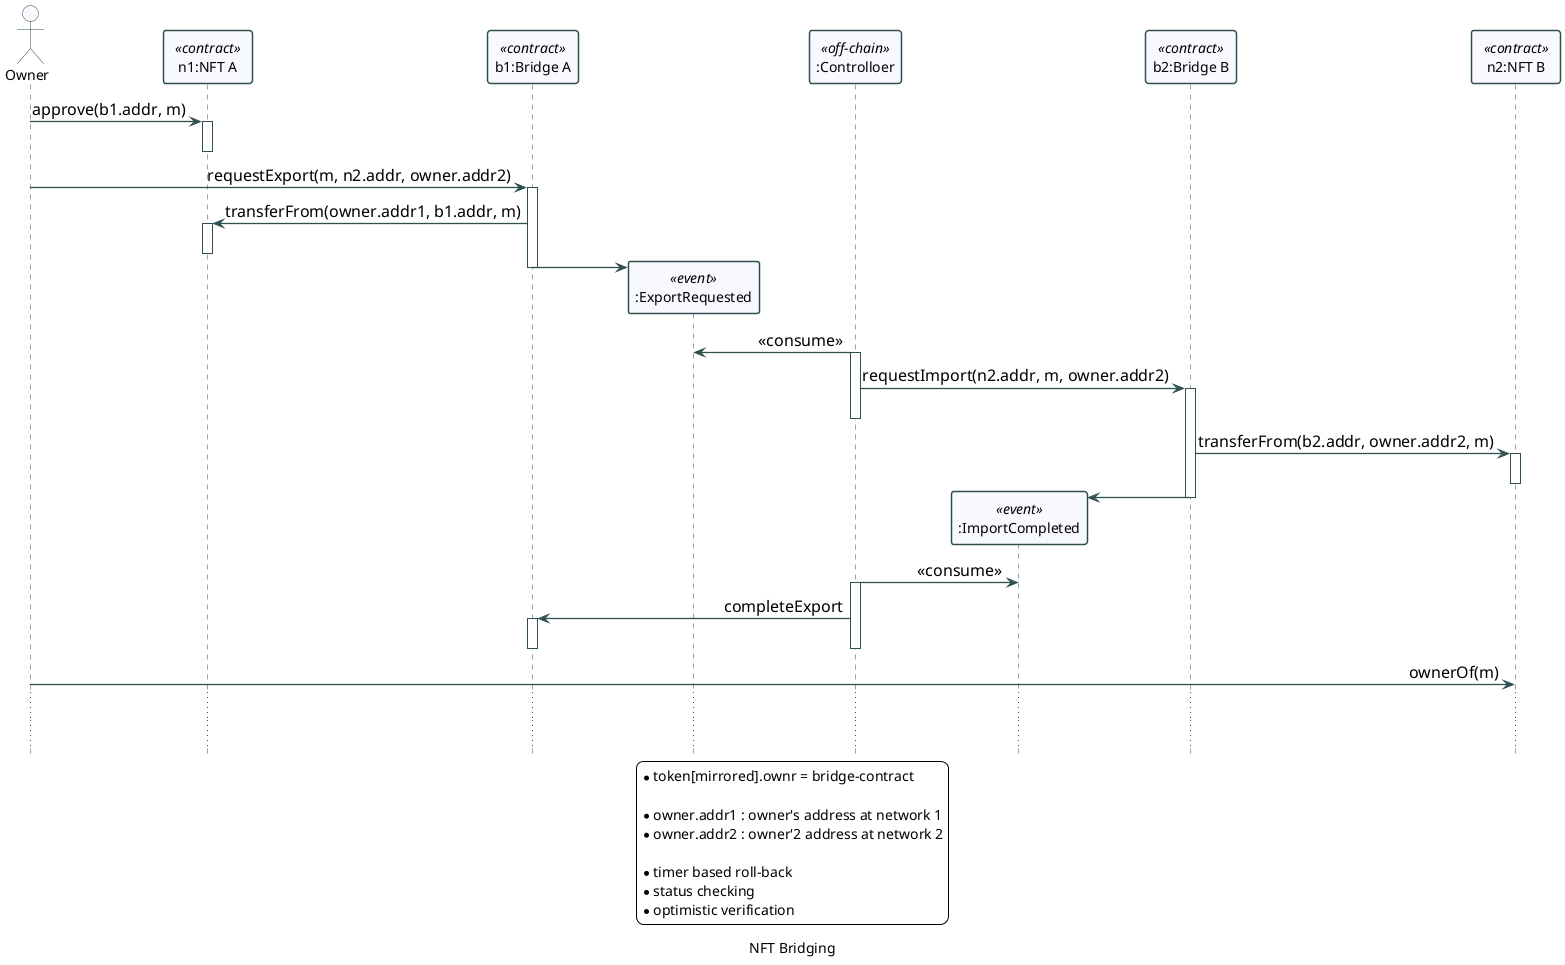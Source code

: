 @startuml

' https://plantuml.com/class-diagram
' https://plantuml.com/sequence-diagram
' https://plantuml-documentation.readthedocs.io/en/latest/formatting/all-skin-params.html
' https://plantuml-documentation.readthedocs.io/en/latest/formatting/all-skin-params.html#class
' https://plantuml.com/creole
' https://www.w3schools.com/colors/colors_names.asp

skinparam {
  'DefaultFontName Consolas
  DefaultFontName Monaco
  'DefaultFontName Lucida Console
  'DefaultMonospacedFontName Consolas
  'DefaultFontStyle bold
  
  BackgroundColor transparent
  PageMargin 10
  BoxPadding 100
  ParticipantPadding 20

  ArrowFontSize 16
  ArrowThickness 1
  MinClassWidth 75
  ClassFontStyle bold
  
  NoteBackgroundColor SeaShell
  NoteBorderColor transparent
  NoteShadowing false
}

skinparam Sequence{
  DividerBorderThickness 1.5
  ReferenceBorderThickness 1.5
  MessageAlignment right

  ArrowColor DarkSlateGray
  ArrowThickness 1.3
  LifeLineBorderColor DarkSlateGray
  LifeLineBorderThickness 1.3

  ActorBorderColor DarkSlateGray
  ActorBackgroundColor GhostWhite
  ParticipantBorderColor DarkSlateGray
  ParticipantBorderThickness 1.5
  ParticipantBackgroundColor GhostWhite

  BoxBackgroundColor transparent
  BoxBorderColor transparent
  
  GroupBorderThickness 1.3
  GroupBorderColor DarkBlue
  GroupBodyBackgroundColor Azure
}

skinparam Group{
  BorderThickness 1.3
  BorderShadowing true
}

hide Circle
hide Footbox
caption NFT Bridging


Actor Owner as owner
Participant "n1:NFT A" as nft1 <<contract>>
Participant "b1:Bridge A" as brd1 <<contract>>
Participant ":ExportRequested" as ev1 <<event>>
Participant ":Controlloer" as cntrl <<off-chain>>
Participant ":ImportCompleted" as ev2 <<event>>
Participant "b2:Bridge B" as brd2 <<contract>>
Participant "n2:NFT B" as nft2 <<contract>>


owner -> nft1 ++ : approve(b1.addr, m)
nft1 --

owner -> brd1 ++ : requestExport(m, n2.addr, owner.addr2)
  brd1 -> nft1 ++ : transferFrom(owner.addr1, b1.addr, m)
    nft1 --
  brd1 -> ev1 **
  brd1 --
  cntrl -> ev1 : <<consume>>
    cntrl ++
    cntrl -> brd2 ++ : requestImport(n2.addr, m, owner.addr2)
      cntrl --
      brd2 -> nft2 ++ : transferFrom(b2.addr, owner.addr2, m)
        nft2 --
      brd2 -> ev2 **
      brd2 --
      cntrl -> ev2 : <<consume>>
        cntrl ++ 
        cntrl -> brd1 ++ : completeExport
          brd1 --
        cntrl --

owner -> nft2 : ownerOf(m)

...
...

legend
  * token[mirrored].ownr = bridge-contract

  * owner.addr1 : owner's address at network 1
  * owner.addr2 : owner'2 address at network 2
  
  * timer based roll-back
  * status checking
  * optimistic verification
end legend


@enduml